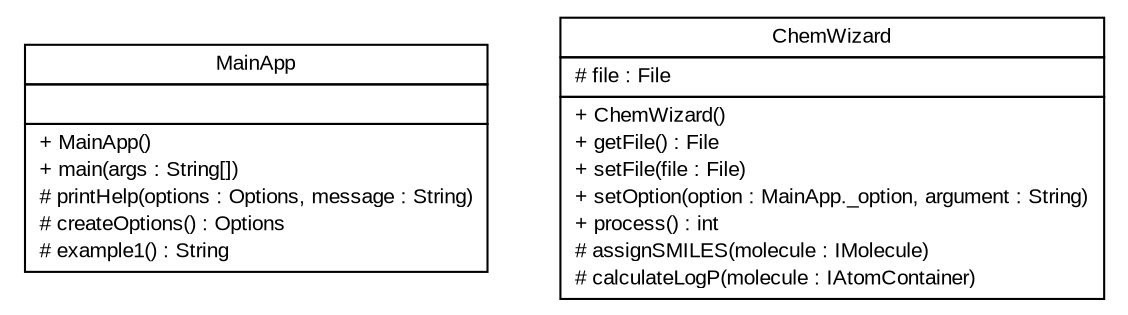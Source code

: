 #!/usr/local/bin/dot
#
# Class diagram 
# Generated by UmlGraph version 4.6 (http://www.spinellis.gr/sw/umlgraph)
#

digraph G {
	edge [fontname="arial",fontsize=10,labelfontname="arial",labelfontsize=10];
	node [fontname="arial",fontsize=10,shape=plaintext];
	// net.idea.examples.cdk.maven_single_module.MainApp
	c0 [label=<<table border="0" cellborder="1" cellspacing="0" cellpadding="2" port="p" href="./MainApp.html">
		<tr><td><table border="0" cellspacing="0" cellpadding="1">
			<tr><td> MainApp </td></tr>
		</table></td></tr>
		<tr><td><table border="0" cellspacing="0" cellpadding="1">
			<tr><td align="left">  </td></tr>
		</table></td></tr>
		<tr><td><table border="0" cellspacing="0" cellpadding="1">
			<tr><td align="left"> + MainApp() </td></tr>
			<tr><td align="left"> + main(args : String[]) </td></tr>
			<tr><td align="left"> # printHelp(options : Options, message : String) </td></tr>
			<tr><td align="left"> # createOptions() : Options </td></tr>
			<tr><td align="left"> # example1() : String </td></tr>
		</table></td></tr>
		</table>>, fontname="arial", fontcolor="black", fontsize=10.0];
	// net.idea.examples.cdk.maven_single_module.ChemWizard
	c1 [label=<<table border="0" cellborder="1" cellspacing="0" cellpadding="2" port="p" href="./ChemWizard.html">
		<tr><td><table border="0" cellspacing="0" cellpadding="1">
			<tr><td> ChemWizard </td></tr>
		</table></td></tr>
		<tr><td><table border="0" cellspacing="0" cellpadding="1">
			<tr><td align="left"> # file : File </td></tr>
		</table></td></tr>
		<tr><td><table border="0" cellspacing="0" cellpadding="1">
			<tr><td align="left"> + ChemWizard() </td></tr>
			<tr><td align="left"> + getFile() : File </td></tr>
			<tr><td align="left"> + setFile(file : File) </td></tr>
			<tr><td align="left"> + setOption(option : MainApp._option, argument : String) </td></tr>
			<tr><td align="left"> + process() : int </td></tr>
			<tr><td align="left"> # assignSMILES(molecule : IMolecule) </td></tr>
			<tr><td align="left"> # calculateLogP(molecule : IAtomContainer) </td></tr>
		</table></td></tr>
		</table>>, fontname="arial", fontcolor="black", fontsize=10.0];
}


